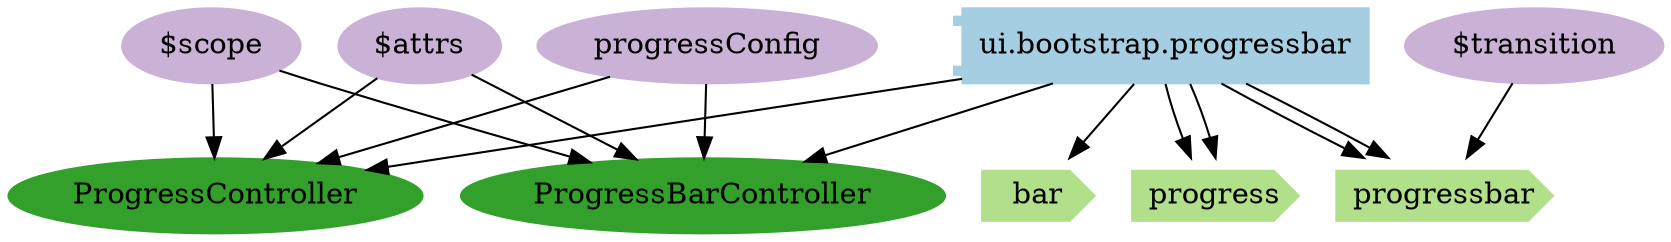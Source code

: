 digraph dependencies {
  node[shape="component",style="filled",colorscheme=paired12]


    node[shape="component"]
    "ui.bootstrap.progressbar"[label="ui.bootstrap.progressbar", color=1]

    


    node[shape="ellipse"]
    


    
      "ProgressBarController"[label="ProgressBarController", color=4]
      "ui.bootstrap.progressbar" -> "ProgressBarController"
    
      "ProgressController"[label="ProgressController", color=4]
      "ui.bootstrap.progressbar" -> "ProgressController"
    

    

    

    node[shape="cds"]
    

    
      "progress"[label="progress", color=3]
      "ui.bootstrap.progressbar" -> "progress"
    
      "progressbar"[label="progressbar", color=3]
      "ui.bootstrap.progressbar" -> "progressbar"
    
      "progress"[label="progress", color=3]
      "ui.bootstrap.progressbar" -> "progress"
    
      "bar"[label="bar", color=3]
      "ui.bootstrap.progressbar" -> "bar"
    
      "progressbar"[label="progressbar", color=3]
      "ui.bootstrap.progressbar" -> "progressbar"
    









    node[shape="ellipse",style="filled", color=9]
    

    
      
    
      
        "$transition"[label="$transition"]
        "$transition" -> "progressbar"
      
    
      
    
      
    
      
    


    
      
        "$scope"[label="$scope"]
        "$scope" -> "ProgressBarController"
      
        "$attrs"[label="$attrs"]
        "$attrs" -> "ProgressBarController"
      
        "progressConfig"[label="progressConfig"]
        "progressConfig" -> "ProgressBarController"
      
    
      
        "$scope"[label="$scope"]
        "$scope" -> "ProgressController"
      
        "$attrs"[label="$attrs"]
        "$attrs" -> "ProgressController"
      
        "progressConfig"[label="progressConfig"]
        "progressConfig" -> "ProgressController"
      
    

    

    

    


}
